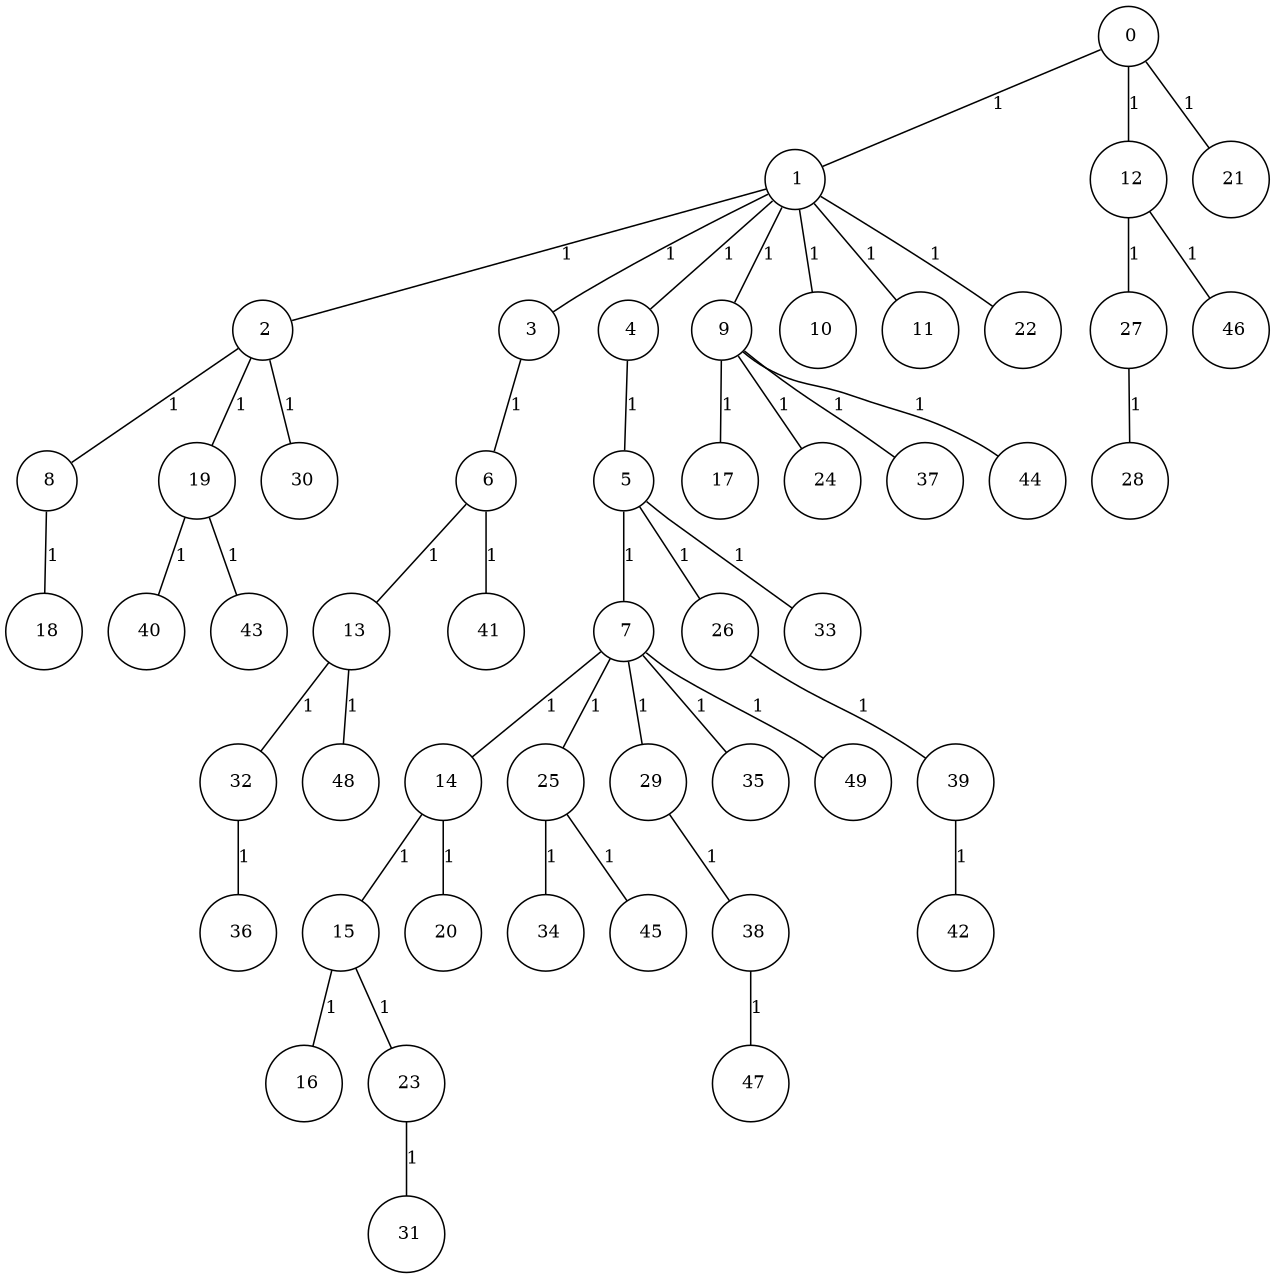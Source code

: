 graph G {
size="8.5,11;"
ratio = "expand;"
fixedsize="true;"
overlap="scale;"
node[shape=circle,width=.12,hight=.12,fontsize=12]
edge[fontsize=12]

0[label=" 0" color=black, pos="0.32609684,2.8218421!"];
1[label=" 1" color=black, pos="1.4801934,1.3293085!"];
2[label=" 2" color=black, pos="2.7561429,0.99235156!"];
3[label=" 3" color=black, pos="2.5787025,1.3390708!"];
4[label=" 4" color=black, pos="1.5401965,1.7529352!"];
5[label=" 5" color=black, pos="0.10244289,1.1195841!"];
6[label=" 6" color=black, pos="0.74663524,1.2116043!"];
7[label=" 7" color=black, pos="0.26455255,0.72577088!"];
8[label=" 8" color=black, pos="2.3135601,0.94681135!"];
9[label=" 9" color=black, pos="2.6905017,1.7929946!"];
10[label=" 10" color=black, pos="1.327805,2.6766284!"];
11[label=" 11" color=black, pos="2.2791775,0.60917945!"];
12[label=" 12" color=black, pos="0.63868705,0.38043446!"];
13[label=" 13" color=black, pos="1.5053388,1.4672742!"];
14[label=" 14" color=black, pos="0.97069264,2.2150661!"];
15[label=" 15" color=black, pos="2.9446968,1.8258946!"];
16[label=" 16" color=black, pos="2.48845,1.0520103!"];
17[label=" 17" color=black, pos="1.0488258,2.6255963!"];
18[label=" 18" color=black, pos="2.6303511,2.2831384!"];
19[label=" 19" color=black, pos="0.31792402,1.7289027!"];
20[label=" 20" color=black, pos="0.25443247,1.697741!"];
21[label=" 21" color=black, pos="0.60935575,1.0117453!"];
22[label=" 22" color=black, pos="0.84389363,2.8152936!"];
23[label=" 23" color=black, pos="0.16764845,0.046847289!"];
24[label=" 24" color=black, pos="1.4138941,0.83505013!"];
25[label=" 25" color=black, pos="2.9438626,1.8393507!"];
26[label=" 26" color=black, pos="2.7628713,0.48374237!"];
27[label=" 27" color=black, pos="2.0148069,2.0374063!"];
28[label=" 28" color=black, pos="1.3219822,1.0290106!"];
29[label=" 29" color=black, pos="2.9001625,0.51138636!"];
30[label=" 30" color=black, pos="1.2675674,1.5326466!"];
31[label=" 31" color=black, pos="1.9678681,2.0913142!"];
32[label=" 32" color=black, pos="1.6783515,0.84448205!"];
33[label=" 33" color=black, pos="0.38701084,0.19642774!"];
34[label=" 34" color=black, pos="0.80632187,1.2306774!"];
35[label=" 35" color=black, pos="2.8928152,2.0903681!"];
36[label=" 36" color=black, pos="0.0032310467,0.14613536!"];
37[label=" 37" color=black, pos="1.1601347,0.64744973!"];
38[label=" 38" color=black, pos="2.9842016,1.8629179!"];
39[label=" 39" color=black, pos="0.75959017,1.3338319!"];
40[label=" 40" color=black, pos="0.88059646,1.0601557!"];
41[label=" 41" color=black, pos="1.8621467,1.4174894!"];
42[label=" 42" color=black, pos="1.9367535,1.4895973!"];
43[label=" 43" color=black, pos="2.9162504,2.0443661!"];
44[label=" 44" color=black, pos="0.69934424,2.8228751!"];
45[label=" 45" color=black, pos="2.8480232,2.287181!"];
46[label=" 46" color=black, pos="2.6504211,2.7842945!"];
47[label=" 47" color=black, pos="1.1043309,0.84795291!"];
48[label=" 48" color=black, pos="2.2964403,0.25253469!"];
49[label=" 49" color=black, pos="1.164692,0.82705562!"];
0--1[label="1"]
0--12[label="1"]
0--21[label="1"]
1--2[label="1"]
1--3[label="1"]
1--4[label="1"]
1--9[label="1"]
1--10[label="1"]
1--11[label="1"]
1--22[label="1"]
2--8[label="1"]
2--19[label="1"]
2--30[label="1"]
3--6[label="1"]
4--5[label="1"]
5--7[label="1"]
5--26[label="1"]
5--33[label="1"]
6--13[label="1"]
6--41[label="1"]
7--14[label="1"]
7--25[label="1"]
7--29[label="1"]
7--35[label="1"]
7--49[label="1"]
8--18[label="1"]
9--17[label="1"]
9--24[label="1"]
9--37[label="1"]
9--44[label="1"]
12--27[label="1"]
12--46[label="1"]
13--32[label="1"]
13--48[label="1"]
14--15[label="1"]
14--20[label="1"]
15--16[label="1"]
15--23[label="1"]
19--40[label="1"]
19--43[label="1"]
23--31[label="1"]
25--34[label="1"]
25--45[label="1"]
26--39[label="1"]
27--28[label="1"]
29--38[label="1"]
32--36[label="1"]
38--47[label="1"]
39--42[label="1"]

}
